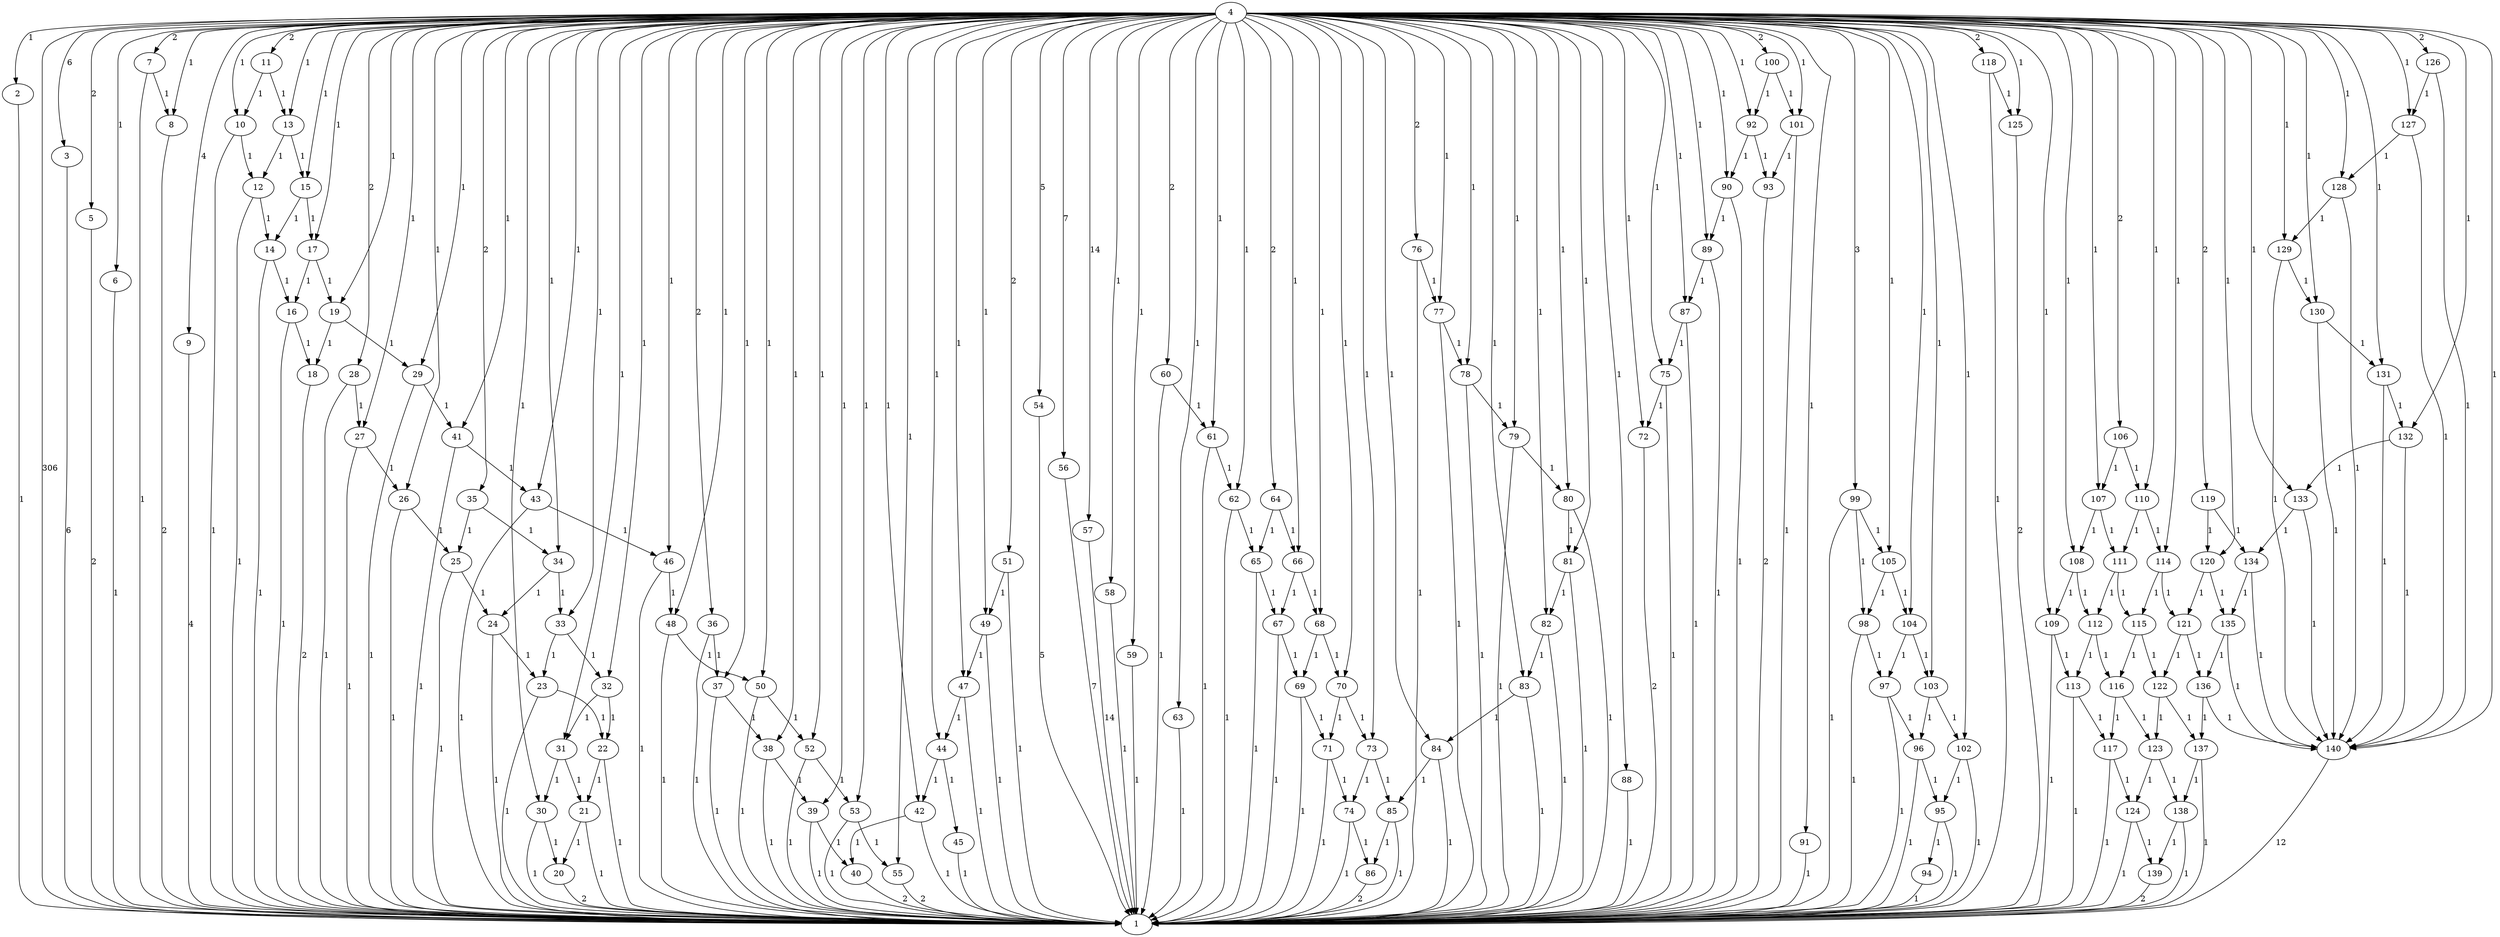 digraph {
2 -> 1 [label=1];
3 -> 1 [label=6];
4 -> 1 [label=306];
4 -> 2 [label=1];
4 -> 3 [label=6];
4 -> 5 [label=2];
4 -> 6 [label=1];
4 -> 7 [label=2];
4 -> 8 [label=1];
4 -> 9 [label=4];
4 -> 10 [label=1];
4 -> 11 [label=2];
4 -> 13 [label=1];
4 -> 15 [label=1];
4 -> 17 [label=1];
4 -> 19 [label=1];
4 -> 26 [label=1];
4 -> 27 [label=1];
4 -> 28 [label=2];
4 -> 29 [label=1];
4 -> 30 [label=1];
4 -> 31 [label=1];
4 -> 32 [label=1];
4 -> 33 [label=1];
4 -> 34 [label=1];
4 -> 35 [label=2];
4 -> 36 [label=2];
4 -> 37 [label=1];
4 -> 38 [label=1];
4 -> 39 [label=1];
4 -> 41 [label=1];
4 -> 42 [label=1];
4 -> 43 [label=1];
4 -> 44 [label=1];
4 -> 46 [label=1];
4 -> 47 [label=1];
4 -> 48 [label=1];
4 -> 49 [label=1];
4 -> 50 [label=1];
4 -> 51 [label=2];
4 -> 52 [label=1];
4 -> 53 [label=1];
4 -> 54 [label=5];
4 -> 55 [label=1];
4 -> 56 [label=7];
4 -> 57 [label=14];
4 -> 58 [label=1];
4 -> 59 [label=1];
4 -> 60 [label=2];
4 -> 61 [label=1];
4 -> 62 [label=1];
4 -> 63 [label=1];
4 -> 64 [label=2];
4 -> 66 [label=1];
4 -> 68 [label=1];
4 -> 70 [label=1];
4 -> 72 [label=1];
4 -> 73 [label=1];
4 -> 75 [label=1];
4 -> 76 [label=2];
4 -> 77 [label=1];
4 -> 78 [label=1];
4 -> 79 [label=1];
4 -> 80 [label=1];
4 -> 81 [label=1];
4 -> 82 [label=1];
4 -> 83 [label=1];
4 -> 84 [label=1];
4 -> 87 [label=1];
4 -> 88 [label=1];
4 -> 89 [label=1];
4 -> 90 [label=1];
4 -> 91 [label=1];
4 -> 92 [label=1];
4 -> 99 [label=3];
4 -> 100 [label=2];
4 -> 101 [label=1];
4 -> 102 [label=1];
4 -> 103 [label=1];
4 -> 104 [label=1];
4 -> 105 [label=1];
4 -> 106 [label=2];
4 -> 107 [label=1];
4 -> 108 [label=1];
4 -> 109 [label=1];
4 -> 110 [label=1];
4 -> 114 [label=1];
4 -> 118 [label=2];
4 -> 119 [label=2];
4 -> 120 [label=1];
4 -> 125 [label=1];
4 -> 126 [label=2];
4 -> 127 [label=1];
4 -> 128 [label=1];
4 -> 129 [label=1];
4 -> 130 [label=1];
4 -> 131 [label=1];
4 -> 132 [label=1];
4 -> 133 [label=1];
4 -> 140 [label=1];
5 -> 1 [label=2];
6 -> 1 [label=1];
7 -> 1 [label=1];
7 -> 8 [label=1];
8 -> 1 [label=2];
9 -> 1 [label=4];
10 -> 1 [label=1];
10 -> 12 [label=1];
11 -> 10 [label=1];
11 -> 13 [label=1];
12 -> 1 [label=1];
12 -> 14 [label=1];
13 -> 12 [label=1];
13 -> 15 [label=1];
14 -> 1 [label=1];
14 -> 16 [label=1];
15 -> 14 [label=1];
15 -> 17 [label=1];
16 -> 1 [label=1];
16 -> 18 [label=1];
17 -> 16 [label=1];
17 -> 19 [label=1];
18 -> 1 [label=2];
19 -> 18 [label=1];
19 -> 29 [label=1];
20 -> 1 [label=2];
21 -> 1 [label=1];
21 -> 20 [label=1];
22 -> 1 [label=1];
22 -> 21 [label=1];
23 -> 1 [label=1];
23 -> 22 [label=1];
24 -> 1 [label=1];
24 -> 23 [label=1];
25 -> 1 [label=1];
25 -> 24 [label=1];
26 -> 1 [label=1];
26 -> 25 [label=1];
27 -> 1 [label=1];
27 -> 26 [label=1];
28 -> 1 [label=1];
28 -> 27 [label=1];
29 -> 1 [label=1];
29 -> 41 [label=1];
30 -> 1 [label=1];
30 -> 20 [label=1];
31 -> 21 [label=1];
31 -> 30 [label=1];
32 -> 22 [label=1];
32 -> 31 [label=1];
33 -> 23 [label=1];
33 -> 32 [label=1];
34 -> 24 [label=1];
34 -> 33 [label=1];
35 -> 25 [label=1];
35 -> 34 [label=1];
36 -> 1 [label=1];
36 -> 37 [label=1];
37 -> 1 [label=1];
37 -> 38 [label=1];
38 -> 1 [label=1];
38 -> 39 [label=1];
39 -> 1 [label=1];
39 -> 40 [label=1];
40 -> 1 [label=2];
41 -> 1 [label=1];
41 -> 43 [label=1];
42 -> 1 [label=1];
42 -> 40 [label=1];
43 -> 1 [label=1];
43 -> 46 [label=1];
44 -> 42 [label=1];
44 -> 45 [label=1];
45 -> 1 [label=1];
46 -> 1 [label=1];
46 -> 48 [label=1];
47 -> 1 [label=1];
47 -> 44 [label=1];
48 -> 1 [label=1];
48 -> 50 [label=1];
49 -> 1 [label=1];
49 -> 47 [label=1];
50 -> 1 [label=1];
50 -> 52 [label=1];
51 -> 1 [label=1];
51 -> 49 [label=1];
52 -> 1 [label=1];
52 -> 53 [label=1];
53 -> 1 [label=1];
53 -> 55 [label=1];
54 -> 1 [label=5];
55 -> 1 [label=2];
56 -> 1 [label=7];
57 -> 1 [label=14];
58 -> 1 [label=1];
59 -> 1 [label=1];
60 -> 1 [label=1];
60 -> 61 [label=1];
61 -> 1 [label=1];
61 -> 62 [label=1];
62 -> 1 [label=1];
62 -> 65 [label=1];
63 -> 1 [label=1];
64 -> 65 [label=1];
64 -> 66 [label=1];
65 -> 1 [label=1];
65 -> 67 [label=1];
66 -> 67 [label=1];
66 -> 68 [label=1];
67 -> 1 [label=1];
67 -> 69 [label=1];
68 -> 69 [label=1];
68 -> 70 [label=1];
69 -> 1 [label=1];
69 -> 71 [label=1];
70 -> 71 [label=1];
70 -> 73 [label=1];
71 -> 1 [label=1];
71 -> 74 [label=1];
72 -> 1 [label=2];
73 -> 74 [label=1];
73 -> 85 [label=1];
74 -> 1 [label=1];
74 -> 86 [label=1];
75 -> 1 [label=1];
75 -> 72 [label=1];
76 -> 1 [label=1];
76 -> 77 [label=1];
77 -> 1 [label=1];
77 -> 78 [label=1];
78 -> 1 [label=1];
78 -> 79 [label=1];
79 -> 1 [label=1];
79 -> 80 [label=1];
80 -> 1 [label=1];
80 -> 81 [label=1];
81 -> 1 [label=1];
81 -> 82 [label=1];
82 -> 1 [label=1];
82 -> 83 [label=1];
83 -> 1 [label=1];
83 -> 84 [label=1];
84 -> 1 [label=1];
84 -> 85 [label=1];
85 -> 1 [label=1];
85 -> 86 [label=1];
86 -> 1 [label=2];
87 -> 1 [label=1];
87 -> 75 [label=1];
88 -> 1 [label=1];
89 -> 1 [label=1];
89 -> 87 [label=1];
90 -> 1 [label=1];
90 -> 89 [label=1];
91 -> 1 [label=1];
92 -> 90 [label=1];
92 -> 93 [label=1];
93 -> 1 [label=2];
94 -> 1 [label=1];
95 -> 1 [label=1];
95 -> 94 [label=1];
96 -> 1 [label=1];
96 -> 95 [label=1];
97 -> 1 [label=1];
97 -> 96 [label=1];
98 -> 1 [label=1];
98 -> 97 [label=1];
99 -> 1 [label=1];
99 -> 98 [label=1];
99 -> 105 [label=1];
100 -> 92 [label=1];
100 -> 101 [label=1];
101 -> 1 [label=1];
101 -> 93 [label=1];
102 -> 1 [label=1];
102 -> 95 [label=1];
103 -> 96 [label=1];
103 -> 102 [label=1];
104 -> 97 [label=1];
104 -> 103 [label=1];
105 -> 98 [label=1];
105 -> 104 [label=1];
106 -> 107 [label=1];
106 -> 110 [label=1];
107 -> 108 [label=1];
107 -> 111 [label=1];
108 -> 109 [label=1];
108 -> 112 [label=1];
109 -> 1 [label=1];
109 -> 113 [label=1];
110 -> 111 [label=1];
110 -> 114 [label=1];
111 -> 112 [label=1];
111 -> 115 [label=1];
112 -> 113 [label=1];
112 -> 116 [label=1];
113 -> 1 [label=1];
113 -> 117 [label=1];
114 -> 115 [label=1];
114 -> 121 [label=1];
115 -> 116 [label=1];
115 -> 122 [label=1];
116 -> 117 [label=1];
116 -> 123 [label=1];
117 -> 1 [label=1];
117 -> 124 [label=1];
118 -> 1 [label=1];
118 -> 125 [label=1];
119 -> 120 [label=1];
119 -> 134 [label=1];
120 -> 121 [label=1];
120 -> 135 [label=1];
121 -> 122 [label=1];
121 -> 136 [label=1];
122 -> 123 [label=1];
122 -> 137 [label=1];
123 -> 124 [label=1];
123 -> 138 [label=1];
124 -> 1 [label=1];
124 -> 139 [label=1];
125 -> 1 [label=2];
126 -> 127 [label=1];
126 -> 140 [label=1];
127 -> 128 [label=1];
127 -> 140 [label=1];
128 -> 129 [label=1];
128 -> 140 [label=1];
129 -> 130 [label=1];
129 -> 140 [label=1];
130 -> 131 [label=1];
130 -> 140 [label=1];
131 -> 132 [label=1];
131 -> 140 [label=1];
132 -> 133 [label=1];
132 -> 140 [label=1];
133 -> 134 [label=1];
133 -> 140 [label=1];
134 -> 135 [label=1];
134 -> 140 [label=1];
135 -> 136 [label=1];
135 -> 140 [label=1];
136 -> 137 [label=1];
136 -> 140 [label=1];
137 -> 1 [label=1];
137 -> 138 [label=1];
138 -> 1 [label=1];
138 -> 139 [label=1];
139 -> 1 [label=2];
140 -> 1 [label=12];
}